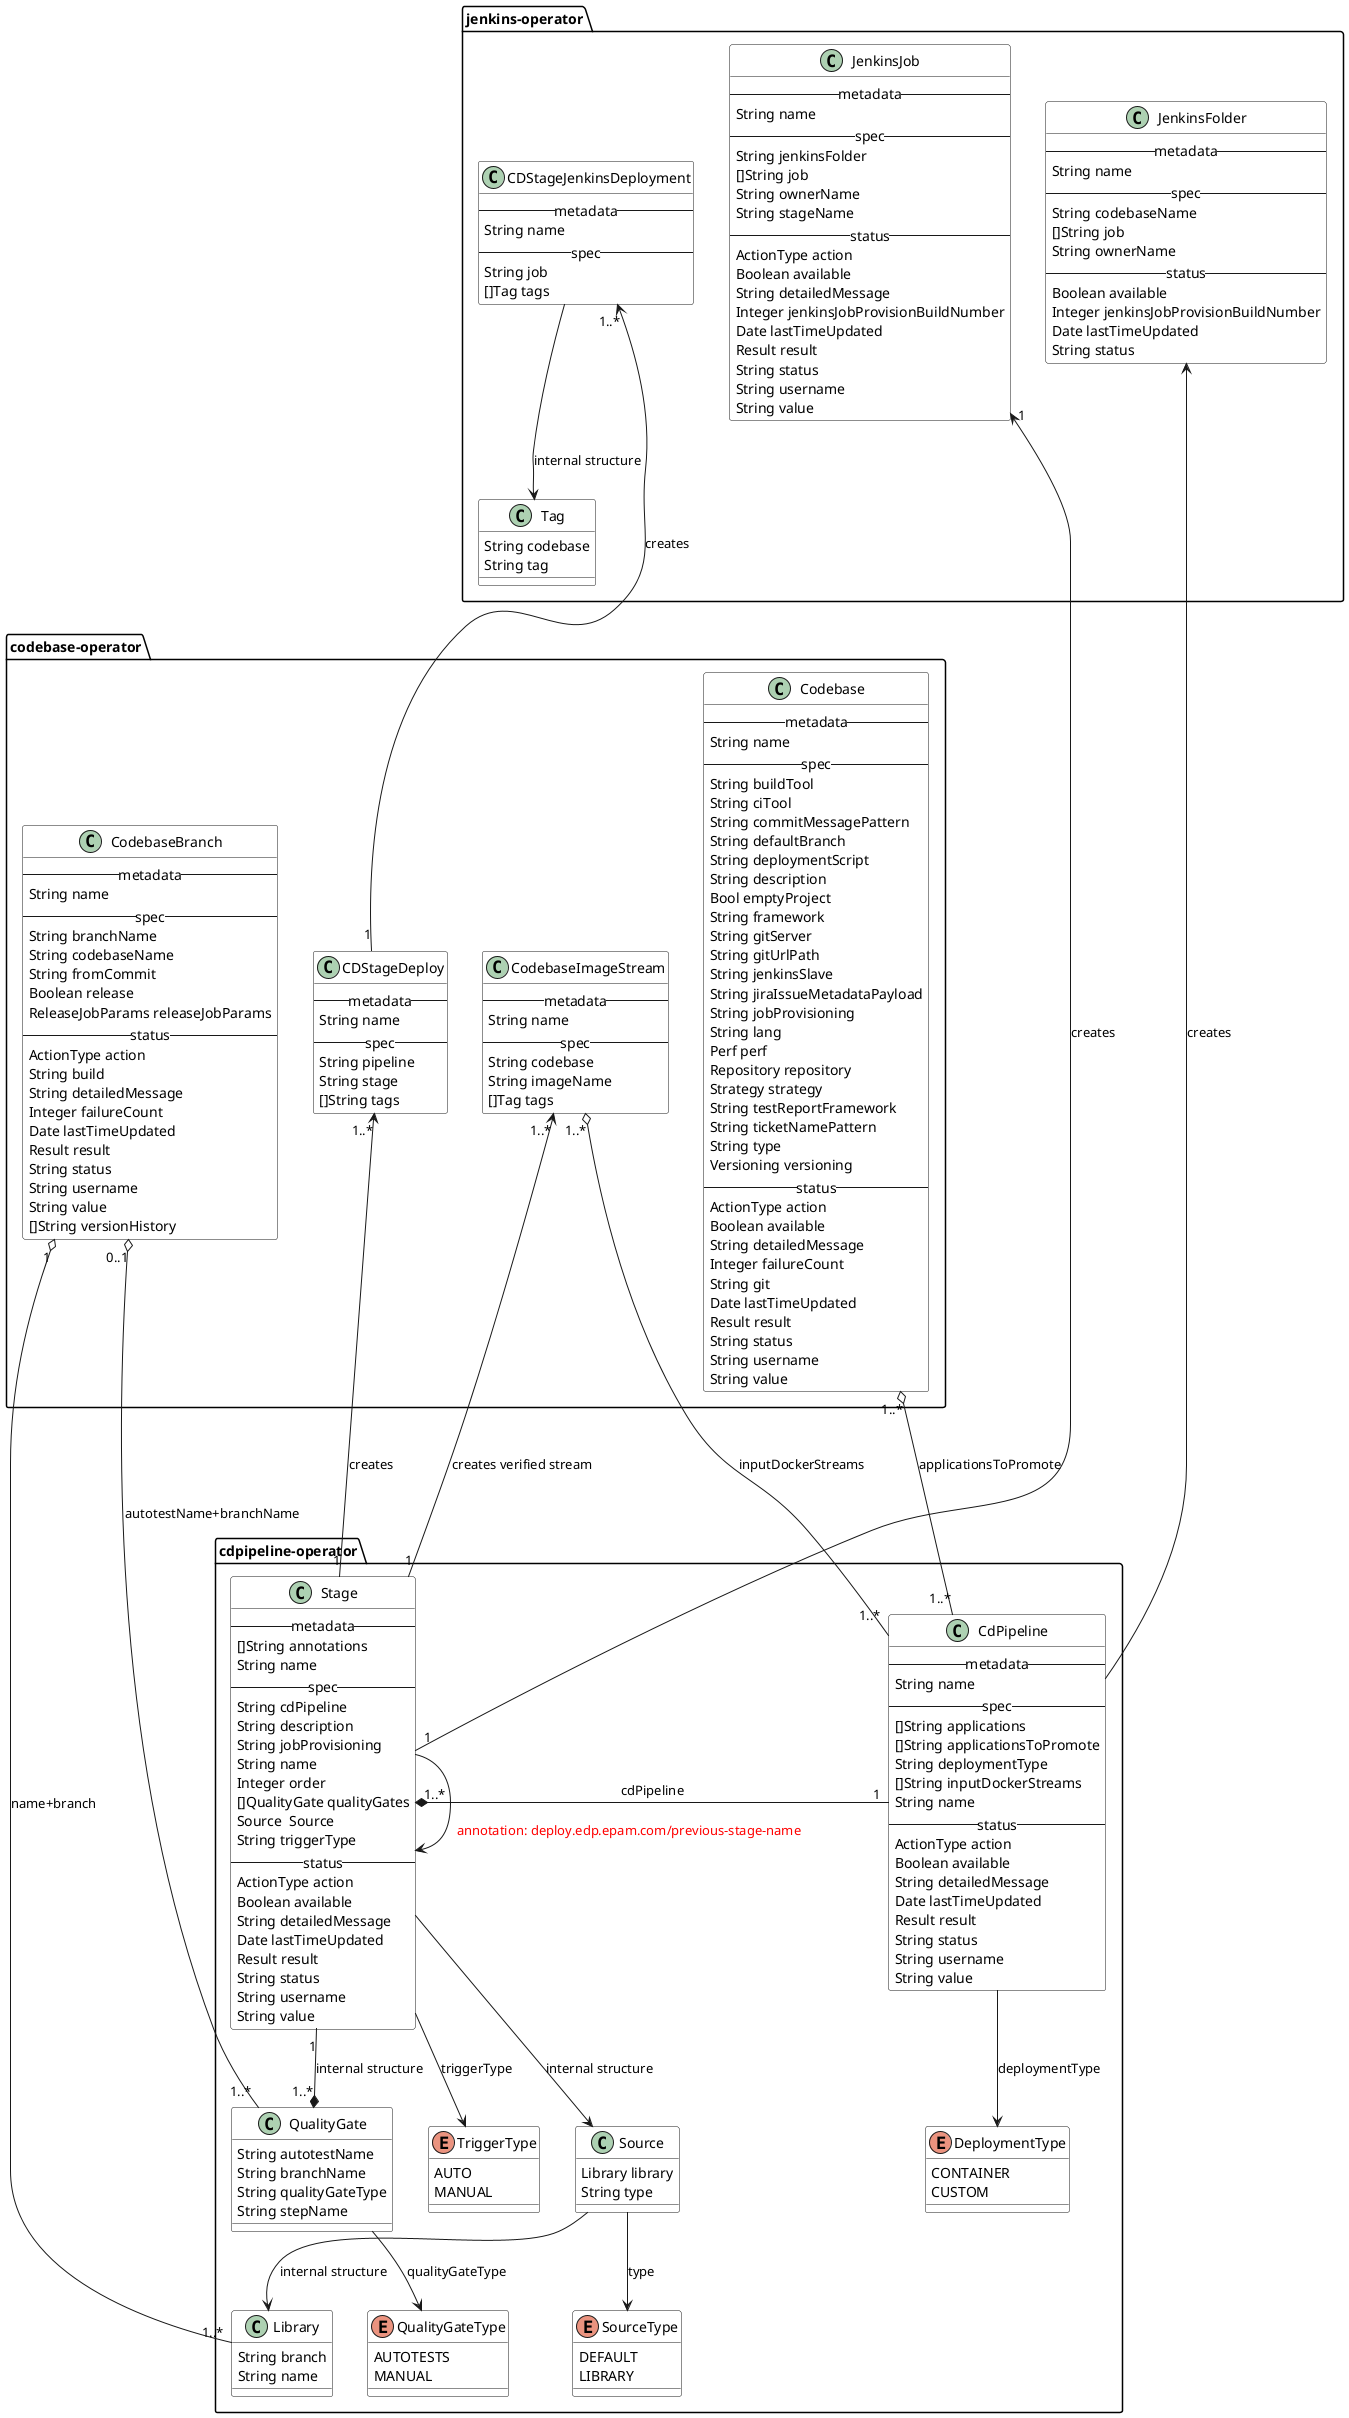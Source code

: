 @startuml cdpipeline-operator

skinparam class {
    BackgroundColor #white
	BackgroundColor<<wip>> LightGoldenRodYellow
	BackgroundColor<<tbd>> Khaki
}

package cdpipeline-operator {
    class CdPipeline {
    -- metadata --
        String name
    -- spec --
        []String applications
        []String applicationsToPromote
        String deploymentType
        []String inputDockerStreams
        String name
    -- status --
        ActionType action
        Boolean available
        String detailedMessage
        Date lastTimeUpdated
        Result result
        String status
        String username
        String value
    }

    CdPipeline "1" -l-* "1..*" Stage : cdPipeline

    enum DeploymentType {
        CONTAINER
        CUSTOM
    }

    CdPipeline --> DeploymentType : deploymentType

    class Stage {
        -- metadata --
            []String annotations
            String name
        -- spec --
            String cdPipeline
            String description
            String jobProvisioning
            String name
            Integer order
            []QualityGate qualityGates
            Source  Source
            String triggerType
        -- status --
            ActionType action
            Boolean available
            String detailedMessage
            Date lastTimeUpdated
            Result result
            String status
            String username
            String value
    }

    Stage "1" --* "1..*" QualityGate : internal structure
    class QualityGate  {
        String autotestName
        String branchName
        String qualityGateType
        String stepName
    }

    QualityGate --> QualityGateType : qualityGateType
    enum QualityGateType {
        AUTOTESTS
        MANUAL
    }

    Stage --> Source : internal structure
    class Source {
        Library library
        String type
    }
    Source --> SourceType : type
    enum SourceType {
        DEFAULT
        LIBRARY
    }
    Source --> Library : internal structure
    class Library {
        String branch
        String name
    }

    Stage --> Stage : \n\n\n<color red>annotation: deploy.edp.epam.com/previous-stage-name</color>

    enum TriggerType {
        AUTO
        MANUAL
    }
    Stage --> TriggerType : triggerType
}

package codebase-operator {
    class Codebase {
        -- metadata --
            String name
        -- spec --
            String buildTool
            String ciTool
            String commitMessagePattern
            String defaultBranch
            String deploymentScript
            String description
            Bool emptyProject
            String framework
            String gitServer
            String gitUrlPath
            String jenkinsSlave
            String jiraIssueMetadataPayload
            String jobProvisioning
            String lang
            Perf perf
            Repository repository
            Strategy strategy
            String testReportFramework
            String ticketNamePattern
            String type
            Versioning versioning
        -- status --
            ActionType action
            Boolean available
            String detailedMessage
            Integer failureCount
            String git
            Date lastTimeUpdated
            Result result
            String status
            String username
            String value
    }

    class CodebaseBranch {
        -- metadata --
            String name
        -- spec --
            String branchName
            String codebaseName
            String fromCommit
            Boolean release
            ReleaseJobParams releaseJobParams
        -- status --
            ActionType action
            String build
            String detailedMessage
            Integer failureCount
            Date lastTimeUpdated
            Result result
            String status
            String username
            String value
            []String versionHistory
    }

    class CDStageDeploy {
        -- metadata --
            String name
        -- spec --
            String pipeline
            String stage
            []String tags
    }

    class CodebaseImageStream {
        -- metadata --
            String name
        -- spec --
            String codebase
            String imageName
            []Tag tags
    }
}

package jenkins-operator {
    class JenkinsFolder {
        -- metadata --
            String name
        -- spec --
            String codebaseName
            []String job
            String ownerName
        -- status --
            Boolean available
            Integer jenkinsJobProvisionBuildNumber
            Date lastTimeUpdated
            String status
    }

    class JenkinsJob {
        -- metadata --
            String name
        -- spec --
            String jenkinsFolder
            []String job
            String ownerName
            String stageName
        -- status --
            ActionType action
            Boolean available
            String detailedMessage
            Integer jenkinsJobProvisionBuildNumber
            Date lastTimeUpdated
            Result result
            String status
            String username
            String value
    }

    class CDStageJenkinsDeployment {
        -- metadata --
            String name
        -- spec --
            String job
            []Tag tags
    }

    CDStageJenkinsDeployment --> Tag : internal structure
    class Tag {
        String codebase
        String tag
    }
}

JenkinsFolder <-- CdPipeline : "creates"
Codebase "1..*" o--- "1..*" CdPipeline : applicationsToPromote
CodebaseImageStream "1..*" o--- "1..*" CdPipeline : inputDockerStreams
CodebaseBranch "0..1" o--- "1..*" QualityGate : autotestName+branchName
CodebaseBranch "1" o--- "1..*" Library : name+branch
JenkinsJob "1" <-- "1" Stage : creates
CodebaseImageStream "1..*" <-- "1" Stage : creates verified stream
CDStageDeploy "1..*" <-- "1" Stage : creates
CDStageJenkinsDeployment "1..*" <-=- "1" CDStageDeploy : creates

@enduml
